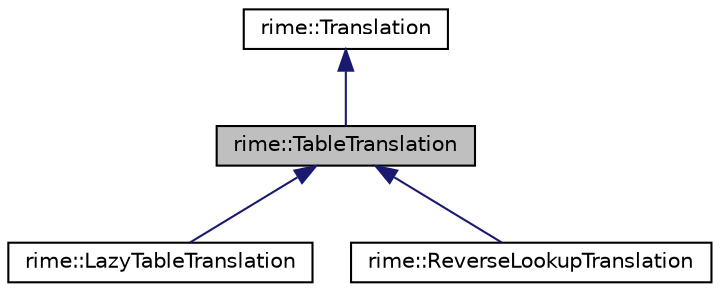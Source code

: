 digraph "rime::TableTranslation"
{
  edge [fontname="Helvetica",fontsize="10",labelfontname="Helvetica",labelfontsize="10"];
  node [fontname="Helvetica",fontsize="10",shape=record];
  Node1 [label="rime::TableTranslation",height=0.2,width=0.4,color="black", fillcolor="grey75", style="filled" fontcolor="black"];
  Node2 -> Node1 [dir="back",color="midnightblue",fontsize="10",style="solid",fontname="Helvetica"];
  Node2 [label="rime::Translation",height=0.2,width=0.4,color="black", fillcolor="white", style="filled",URL="$a00219.html"];
  Node1 -> Node3 [dir="back",color="midnightblue",fontsize="10",style="solid",fontname="Helvetica"];
  Node3 [label="rime::LazyTableTranslation",height=0.2,width=0.4,color="black", fillcolor="white", style="filled",URL="$a00088.html"];
  Node1 -> Node4 [dir="back",color="midnightblue",fontsize="10",style="solid",fontname="Helvetica"];
  Node4 [label="rime::ReverseLookupTranslation",height=0.2,width=0.4,color="black", fillcolor="white", style="filled",URL="$a00133.html"];
}

